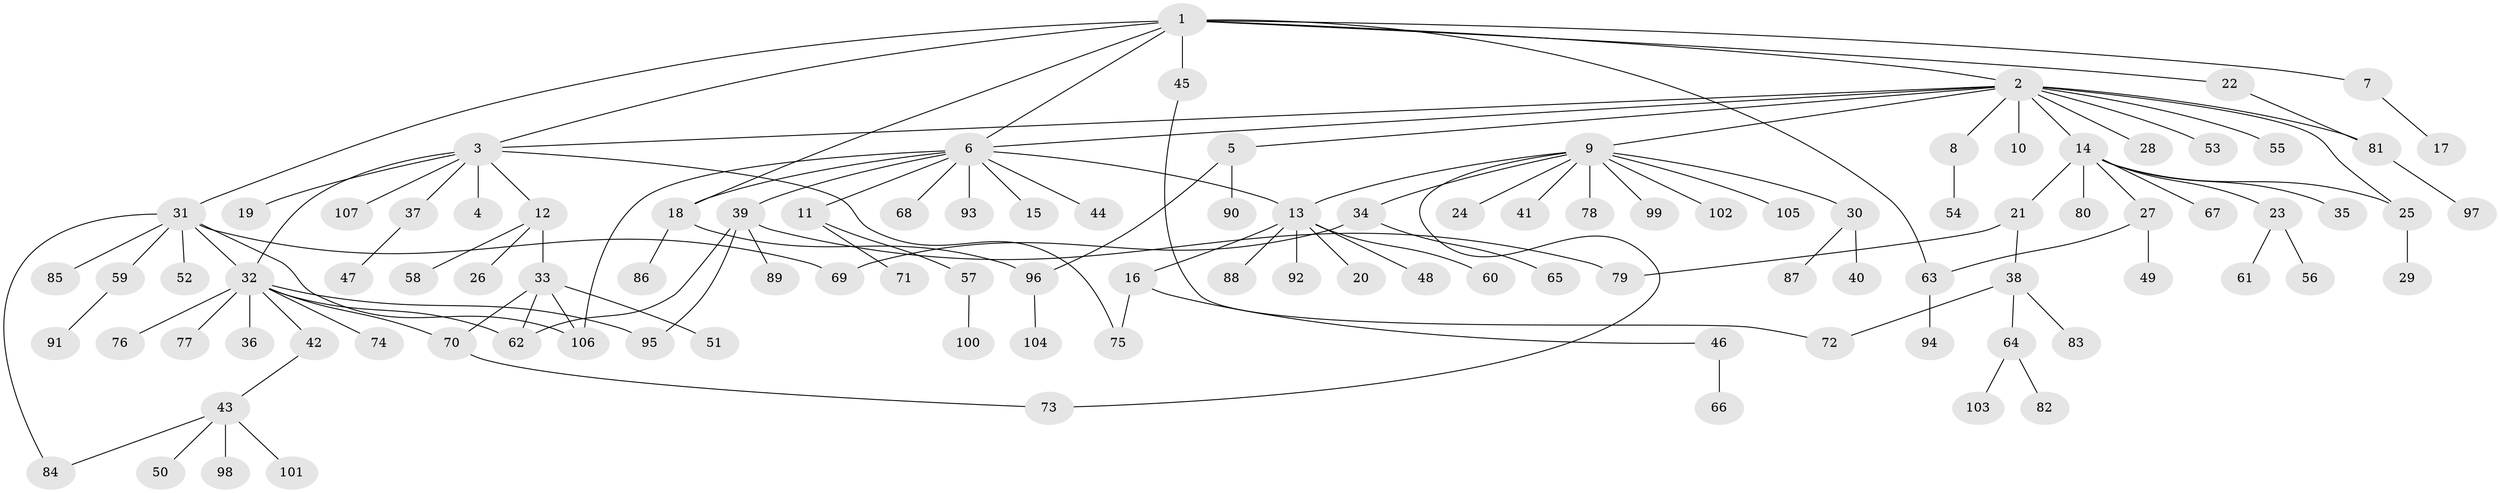 // Generated by graph-tools (version 1.1) at 2025/35/03/09/25 02:35:23]
// undirected, 107 vertices, 127 edges
graph export_dot {
graph [start="1"]
  node [color=gray90,style=filled];
  1;
  2;
  3;
  4;
  5;
  6;
  7;
  8;
  9;
  10;
  11;
  12;
  13;
  14;
  15;
  16;
  17;
  18;
  19;
  20;
  21;
  22;
  23;
  24;
  25;
  26;
  27;
  28;
  29;
  30;
  31;
  32;
  33;
  34;
  35;
  36;
  37;
  38;
  39;
  40;
  41;
  42;
  43;
  44;
  45;
  46;
  47;
  48;
  49;
  50;
  51;
  52;
  53;
  54;
  55;
  56;
  57;
  58;
  59;
  60;
  61;
  62;
  63;
  64;
  65;
  66;
  67;
  68;
  69;
  70;
  71;
  72;
  73;
  74;
  75;
  76;
  77;
  78;
  79;
  80;
  81;
  82;
  83;
  84;
  85;
  86;
  87;
  88;
  89;
  90;
  91;
  92;
  93;
  94;
  95;
  96;
  97;
  98;
  99;
  100;
  101;
  102;
  103;
  104;
  105;
  106;
  107;
  1 -- 2;
  1 -- 3;
  1 -- 6;
  1 -- 7;
  1 -- 18;
  1 -- 22;
  1 -- 31;
  1 -- 45;
  1 -- 63;
  2 -- 3;
  2 -- 5;
  2 -- 6;
  2 -- 8;
  2 -- 9;
  2 -- 10;
  2 -- 14;
  2 -- 25;
  2 -- 28;
  2 -- 53;
  2 -- 55;
  2 -- 81;
  3 -- 4;
  3 -- 12;
  3 -- 19;
  3 -- 32;
  3 -- 37;
  3 -- 75;
  3 -- 107;
  5 -- 90;
  5 -- 96;
  6 -- 11;
  6 -- 13;
  6 -- 15;
  6 -- 18;
  6 -- 39;
  6 -- 44;
  6 -- 68;
  6 -- 93;
  6 -- 106;
  7 -- 17;
  8 -- 54;
  9 -- 13;
  9 -- 24;
  9 -- 30;
  9 -- 34;
  9 -- 41;
  9 -- 73;
  9 -- 78;
  9 -- 99;
  9 -- 102;
  9 -- 105;
  11 -- 57;
  11 -- 71;
  12 -- 26;
  12 -- 33;
  12 -- 58;
  13 -- 16;
  13 -- 20;
  13 -- 48;
  13 -- 60;
  13 -- 88;
  13 -- 92;
  14 -- 21;
  14 -- 23;
  14 -- 25;
  14 -- 27;
  14 -- 35;
  14 -- 67;
  14 -- 80;
  16 -- 46;
  16 -- 75;
  18 -- 86;
  18 -- 96;
  21 -- 38;
  21 -- 79;
  22 -- 81;
  23 -- 56;
  23 -- 61;
  25 -- 29;
  27 -- 49;
  27 -- 63;
  30 -- 40;
  30 -- 87;
  31 -- 32;
  31 -- 52;
  31 -- 59;
  31 -- 69;
  31 -- 84;
  31 -- 85;
  31 -- 106;
  32 -- 36;
  32 -- 42;
  32 -- 62;
  32 -- 70;
  32 -- 74;
  32 -- 76;
  32 -- 77;
  32 -- 95;
  33 -- 51;
  33 -- 62;
  33 -- 70;
  33 -- 106;
  34 -- 65;
  34 -- 69;
  37 -- 47;
  38 -- 64;
  38 -- 72;
  38 -- 83;
  39 -- 62;
  39 -- 79;
  39 -- 89;
  39 -- 95;
  42 -- 43;
  43 -- 50;
  43 -- 84;
  43 -- 98;
  43 -- 101;
  45 -- 72;
  46 -- 66;
  57 -- 100;
  59 -- 91;
  63 -- 94;
  64 -- 82;
  64 -- 103;
  70 -- 73;
  81 -- 97;
  96 -- 104;
}
